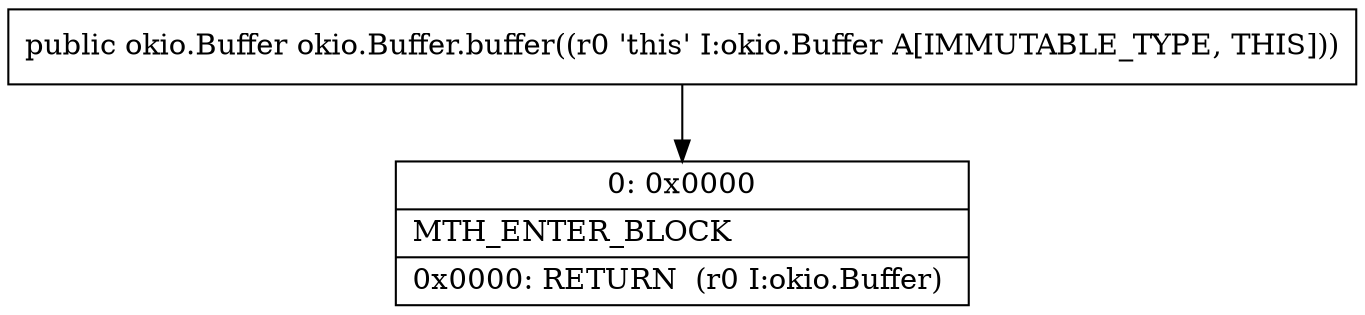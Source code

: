 digraph "CFG forokio.Buffer.buffer()Lokio\/Buffer;" {
Node_0 [shape=record,label="{0\:\ 0x0000|MTH_ENTER_BLOCK\l|0x0000: RETURN  (r0 I:okio.Buffer) \l}"];
MethodNode[shape=record,label="{public okio.Buffer okio.Buffer.buffer((r0 'this' I:okio.Buffer A[IMMUTABLE_TYPE, THIS])) }"];
MethodNode -> Node_0;
}

